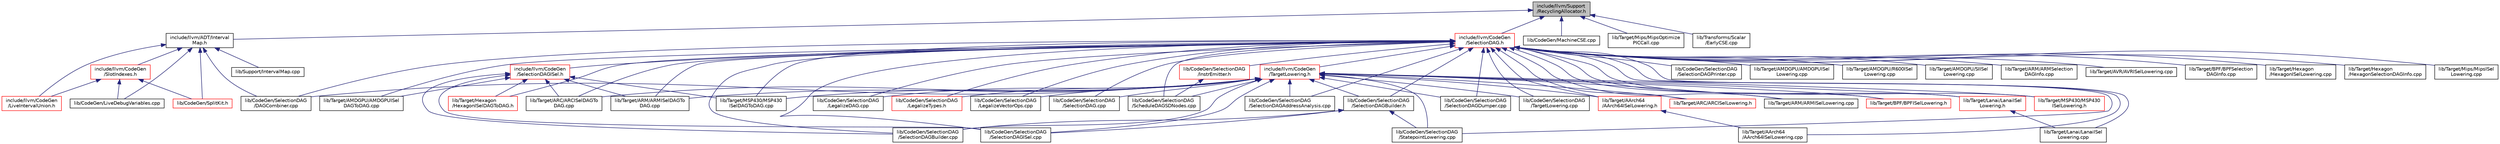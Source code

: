 digraph "include/llvm/Support/RecyclingAllocator.h"
{
 // LATEX_PDF_SIZE
  bgcolor="transparent";
  edge [fontname="Helvetica",fontsize="10",labelfontname="Helvetica",labelfontsize="10"];
  node [fontname="Helvetica",fontsize="10",shape="box"];
  Node1 [label="include/llvm/Support\l/RecyclingAllocator.h",height=0.2,width=0.4,color="black", fillcolor="grey75", style="filled", fontcolor="black",tooltip=" "];
  Node1 -> Node2 [dir="back",color="midnightblue",fontsize="10",style="solid",fontname="Helvetica"];
  Node2 [label="include/llvm/ADT/Interval\lMap.h",height=0.2,width=0.4,color="black",URL="$IntervalMap_8h.html",tooltip=" "];
  Node2 -> Node3 [dir="back",color="midnightblue",fontsize="10",style="solid",fontname="Helvetica"];
  Node3 [label="include/llvm/CodeGen\l/LiveIntervalUnion.h",height=0.2,width=0.4,color="red",URL="$LiveIntervalUnion_8h.html",tooltip=" "];
  Node2 -> Node15 [dir="back",color="midnightblue",fontsize="10",style="solid",fontname="Helvetica"];
  Node15 [label="include/llvm/CodeGen\l/SlotIndexes.h",height=0.2,width=0.4,color="red",URL="$SlotIndexes_8h.html",tooltip=" "];
  Node15 -> Node3 [dir="back",color="midnightblue",fontsize="10",style="solid",fontname="Helvetica"];
  Node15 -> Node23 [dir="back",color="midnightblue",fontsize="10",style="solid",fontname="Helvetica"];
  Node23 [label="lib/CodeGen/LiveDebugVariables.cpp",height=0.2,width=0.4,color="black",URL="$LiveDebugVariables_8cpp.html",tooltip=" "];
  Node15 -> Node37 [dir="back",color="midnightblue",fontsize="10",style="solid",fontname="Helvetica"];
  Node37 [label="lib/CodeGen/SplitKit.h",height=0.2,width=0.4,color="red",URL="$SplitKit_8h.html",tooltip=" "];
  Node2 -> Node23 [dir="back",color="midnightblue",fontsize="10",style="solid",fontname="Helvetica"];
  Node2 -> Node109 [dir="back",color="midnightblue",fontsize="10",style="solid",fontname="Helvetica"];
  Node109 [label="lib/CodeGen/SelectionDAG\l/DAGCombiner.cpp",height=0.2,width=0.4,color="black",URL="$DAGCombiner_8cpp.html",tooltip=" "];
  Node2 -> Node37 [dir="back",color="midnightblue",fontsize="10",style="solid",fontname="Helvetica"];
  Node2 -> Node110 [dir="back",color="midnightblue",fontsize="10",style="solid",fontname="Helvetica"];
  Node110 [label="lib/Support/IntervalMap.cpp",height=0.2,width=0.4,color="black",URL="$IntervalMap_8cpp.html",tooltip=" "];
  Node1 -> Node111 [dir="back",color="midnightblue",fontsize="10",style="solid",fontname="Helvetica"];
  Node111 [label="include/llvm/CodeGen\l/SelectionDAG.h",height=0.2,width=0.4,color="red",URL="$SelectionDAG_8h.html",tooltip=" "];
  Node111 -> Node112 [dir="back",color="midnightblue",fontsize="10",style="solid",fontname="Helvetica"];
  Node112 [label="include/llvm/CodeGen\l/SelectionDAGISel.h",height=0.2,width=0.4,color="red",URL="$SelectionDAGISel_8h.html",tooltip=" "];
  Node112 -> Node118 [dir="back",color="midnightblue",fontsize="10",style="solid",fontname="Helvetica"];
  Node118 [label="lib/CodeGen/SelectionDAG\l/SelectionDAGBuilder.cpp",height=0.2,width=0.4,color="black",URL="$SelectionDAGBuilder_8cpp.html",tooltip=" "];
  Node112 -> Node119 [dir="back",color="midnightblue",fontsize="10",style="solid",fontname="Helvetica"];
  Node119 [label="lib/CodeGen/SelectionDAG\l/SelectionDAGISel.cpp",height=0.2,width=0.4,color="black",URL="$SelectionDAGISel_8cpp.html",tooltip=" "];
  Node112 -> Node121 [dir="back",color="midnightblue",fontsize="10",style="solid",fontname="Helvetica"];
  Node121 [label="lib/Target/AMDGPU/AMDGPUISel\lDAGToDAG.cpp",height=0.2,width=0.4,color="black",URL="$AMDGPUISelDAGToDAG_8cpp.html",tooltip="Defines an instruction selector for the AMDGPU target."];
  Node112 -> Node122 [dir="back",color="midnightblue",fontsize="10",style="solid",fontname="Helvetica"];
  Node122 [label="lib/Target/ARC/ARCISelDAGTo\lDAG.cpp",height=0.2,width=0.4,color="black",URL="$ARCISelDAGToDAG_8cpp.html",tooltip=" "];
  Node112 -> Node124 [dir="back",color="midnightblue",fontsize="10",style="solid",fontname="Helvetica"];
  Node124 [label="lib/Target/ARM/ARMISelDAGTo\lDAG.cpp",height=0.2,width=0.4,color="black",URL="$ARMISelDAGToDAG_8cpp.html",tooltip=" "];
  Node112 -> Node129 [dir="back",color="midnightblue",fontsize="10",style="solid",fontname="Helvetica"];
  Node129 [label="lib/Target/Hexagon\l/HexagonISelDAGToDAG.h",height=0.2,width=0.4,color="red",URL="$HexagonISelDAGToDAG_8h.html",tooltip=" "];
  Node112 -> Node132 [dir="back",color="midnightblue",fontsize="10",style="solid",fontname="Helvetica"];
  Node132 [label="lib/Target/MSP430/MSP430\lISelDAGToDAG.cpp",height=0.2,width=0.4,color="black",URL="$MSP430ISelDAGToDAG_8cpp.html",tooltip=" "];
  Node111 -> Node152 [dir="back",color="midnightblue",fontsize="10",style="solid",fontname="Helvetica"];
  Node152 [label="include/llvm/CodeGen\l/TargetLowering.h",height=0.2,width=0.4,color="red",URL="$TargetLowering_8h.html",tooltip="This file describes how to lower LLVM code to machine code."];
  Node152 -> Node109 [dir="back",color="midnightblue",fontsize="10",style="solid",fontname="Helvetica"];
  Node152 -> Node256 [dir="back",color="midnightblue",fontsize="10",style="solid",fontname="Helvetica"];
  Node256 [label="lib/CodeGen/SelectionDAG\l/LegalizeDAG.cpp",height=0.2,width=0.4,color="black",URL="$LegalizeDAG_8cpp.html",tooltip=" "];
  Node152 -> Node257 [dir="back",color="midnightblue",fontsize="10",style="solid",fontname="Helvetica"];
  Node257 [label="lib/CodeGen/SelectionDAG\l/LegalizeTypes.h",height=0.2,width=0.4,color="red",URL="$LegalizeTypes_8h.html",tooltip=" "];
  Node152 -> Node263 [dir="back",color="midnightblue",fontsize="10",style="solid",fontname="Helvetica"];
  Node263 [label="lib/CodeGen/SelectionDAG\l/LegalizeVectorOps.cpp",height=0.2,width=0.4,color="black",URL="$LegalizeVectorOps_8cpp.html",tooltip=" "];
  Node152 -> Node212 [dir="back",color="midnightblue",fontsize="10",style="solid",fontname="Helvetica"];
  Node212 [label="lib/CodeGen/SelectionDAG\l/ScheduleDAGSDNodes.cpp",height=0.2,width=0.4,color="black",URL="$ScheduleDAGSDNodes_8cpp.html",tooltip=" "];
  Node152 -> Node264 [dir="back",color="midnightblue",fontsize="10",style="solid",fontname="Helvetica"];
  Node264 [label="lib/CodeGen/SelectionDAG\l/SelectionDAG.cpp",height=0.2,width=0.4,color="black",URL="$SelectionDAG_8cpp.html",tooltip=" "];
  Node152 -> Node265 [dir="back",color="midnightblue",fontsize="10",style="solid",fontname="Helvetica"];
  Node265 [label="lib/CodeGen/SelectionDAG\l/SelectionDAGAddressAnalysis.cpp",height=0.2,width=0.4,color="black",URL="$SelectionDAGAddressAnalysis_8cpp.html",tooltip=" "];
  Node152 -> Node118 [dir="back",color="midnightblue",fontsize="10",style="solid",fontname="Helvetica"];
  Node152 -> Node228 [dir="back",color="midnightblue",fontsize="10",style="solid",fontname="Helvetica"];
  Node228 [label="lib/CodeGen/SelectionDAG\l/SelectionDAGBuilder.h",height=0.2,width=0.4,color="black",URL="$SelectionDAGBuilder_8h.html",tooltip=" "];
  Node228 -> Node118 [dir="back",color="midnightblue",fontsize="10",style="solid",fontname="Helvetica"];
  Node228 -> Node119 [dir="back",color="midnightblue",fontsize="10",style="solid",fontname="Helvetica"];
  Node228 -> Node229 [dir="back",color="midnightblue",fontsize="10",style="solid",fontname="Helvetica"];
  Node229 [label="lib/CodeGen/SelectionDAG\l/StatepointLowering.cpp",height=0.2,width=0.4,color="black",URL="$StatepointLowering_8cpp.html",tooltip=" "];
  Node152 -> Node266 [dir="back",color="midnightblue",fontsize="10",style="solid",fontname="Helvetica"];
  Node266 [label="lib/CodeGen/SelectionDAG\l/SelectionDAGDumper.cpp",height=0.2,width=0.4,color="black",URL="$SelectionDAGDumper_8cpp.html",tooltip=" "];
  Node152 -> Node119 [dir="back",color="midnightblue",fontsize="10",style="solid",fontname="Helvetica"];
  Node152 -> Node229 [dir="back",color="midnightblue",fontsize="10",style="solid",fontname="Helvetica"];
  Node152 -> Node267 [dir="back",color="midnightblue",fontsize="10",style="solid",fontname="Helvetica"];
  Node267 [label="lib/CodeGen/SelectionDAG\l/TargetLowering.cpp",height=0.2,width=0.4,color="black",URL="$TargetLowering_8cpp.html",tooltip=" "];
  Node152 -> Node275 [dir="back",color="midnightblue",fontsize="10",style="solid",fontname="Helvetica"];
  Node275 [label="lib/Target/AArch64\l/AArch64ISelLowering.h",height=0.2,width=0.4,color="red",URL="$AArch64ISelLowering_8h.html",tooltip=" "];
  Node275 -> Node277 [dir="back",color="midnightblue",fontsize="10",style="solid",fontname="Helvetica"];
  Node277 [label="lib/Target/AArch64\l/AArch64ISelLowering.cpp",height=0.2,width=0.4,color="black",URL="$AArch64ISelLowering_8cpp.html",tooltip=" "];
  Node152 -> Node122 [dir="back",color="midnightblue",fontsize="10",style="solid",fontname="Helvetica"];
  Node152 -> Node359 [dir="back",color="midnightblue",fontsize="10",style="solid",fontname="Helvetica"];
  Node359 [label="lib/Target/ARC/ARCISelLowering.h",height=0.2,width=0.4,color="red",URL="$ARCISelLowering_8h.html",tooltip=" "];
  Node152 -> Node124 [dir="back",color="midnightblue",fontsize="10",style="solid",fontname="Helvetica"];
  Node152 -> Node370 [dir="back",color="midnightblue",fontsize="10",style="solid",fontname="Helvetica"];
  Node370 [label="lib/Target/ARM/ARMISelLowering.cpp",height=0.2,width=0.4,color="black",URL="$ARMISelLowering_8cpp.html",tooltip=" "];
  Node152 -> Node416 [dir="back",color="midnightblue",fontsize="10",style="solid",fontname="Helvetica"];
  Node416 [label="lib/Target/BPF/BPFISelLowering.h",height=0.2,width=0.4,color="red",URL="$BPFISelLowering_8h.html",tooltip=" "];
  Node152 -> Node467 [dir="back",color="midnightblue",fontsize="10",style="solid",fontname="Helvetica"];
  Node467 [label="lib/Target/Lanai/LanaiISel\lLowering.h",height=0.2,width=0.4,color="red",URL="$LanaiISelLowering_8h.html",tooltip=" "];
  Node467 -> Node468 [dir="back",color="midnightblue",fontsize="10",style="solid",fontname="Helvetica"];
  Node468 [label="lib/Target/Lanai/LanaiISel\lLowering.cpp",height=0.2,width=0.4,color="black",URL="$LanaiISelLowering_8cpp.html",tooltip=" "];
  Node152 -> Node132 [dir="back",color="midnightblue",fontsize="10",style="solid",fontname="Helvetica"];
  Node152 -> Node478 [dir="back",color="midnightblue",fontsize="10",style="solid",fontname="Helvetica"];
  Node478 [label="lib/Target/MSP430/MSP430\lISelLowering.h",height=0.2,width=0.4,color="red",URL="$MSP430ISelLowering_8h.html",tooltip=" "];
  Node111 -> Node109 [dir="back",color="midnightblue",fontsize="10",style="solid",fontname="Helvetica"];
  Node111 -> Node687 [dir="back",color="midnightblue",fontsize="10",style="solid",fontname="Helvetica"];
  Node687 [label="lib/CodeGen/SelectionDAG\l/InstrEmitter.h",height=0.2,width=0.4,color="red",URL="$InstrEmitter_8h.html",tooltip=" "];
  Node687 -> Node212 [dir="back",color="midnightblue",fontsize="10",style="solid",fontname="Helvetica"];
  Node111 -> Node256 [dir="back",color="midnightblue",fontsize="10",style="solid",fontname="Helvetica"];
  Node111 -> Node257 [dir="back",color="midnightblue",fontsize="10",style="solid",fontname="Helvetica"];
  Node111 -> Node263 [dir="back",color="midnightblue",fontsize="10",style="solid",fontname="Helvetica"];
  Node111 -> Node212 [dir="back",color="midnightblue",fontsize="10",style="solid",fontname="Helvetica"];
  Node111 -> Node264 [dir="back",color="midnightblue",fontsize="10",style="solid",fontname="Helvetica"];
  Node111 -> Node265 [dir="back",color="midnightblue",fontsize="10",style="solid",fontname="Helvetica"];
  Node111 -> Node118 [dir="back",color="midnightblue",fontsize="10",style="solid",fontname="Helvetica"];
  Node111 -> Node228 [dir="back",color="midnightblue",fontsize="10",style="solid",fontname="Helvetica"];
  Node111 -> Node266 [dir="back",color="midnightblue",fontsize="10",style="solid",fontname="Helvetica"];
  Node111 -> Node119 [dir="back",color="midnightblue",fontsize="10",style="solid",fontname="Helvetica"];
  Node111 -> Node213 [dir="back",color="midnightblue",fontsize="10",style="solid",fontname="Helvetica"];
  Node213 [label="lib/CodeGen/SelectionDAG\l/SelectionDAGPrinter.cpp",height=0.2,width=0.4,color="black",URL="$SelectionDAGPrinter_8cpp.html",tooltip=" "];
  Node111 -> Node229 [dir="back",color="midnightblue",fontsize="10",style="solid",fontname="Helvetica"];
  Node111 -> Node267 [dir="back",color="midnightblue",fontsize="10",style="solid",fontname="Helvetica"];
  Node111 -> Node277 [dir="back",color="midnightblue",fontsize="10",style="solid",fontname="Helvetica"];
  Node111 -> Node275 [dir="back",color="midnightblue",fontsize="10",style="solid",fontname="Helvetica"];
  Node111 -> Node121 [dir="back",color="midnightblue",fontsize="10",style="solid",fontname="Helvetica"];
  Node111 -> Node303 [dir="back",color="midnightblue",fontsize="10",style="solid",fontname="Helvetica"];
  Node303 [label="lib/Target/AMDGPU/AMDGPUISel\lLowering.cpp",height=0.2,width=0.4,color="black",URL="$AMDGPUISelLowering_8cpp.html",tooltip="This is the parent TargetLowering class for hardware code gen targets."];
  Node111 -> Node338 [dir="back",color="midnightblue",fontsize="10",style="solid",fontname="Helvetica"];
  Node338 [label="lib/Target/AMDGPU/R600ISel\lLowering.cpp",height=0.2,width=0.4,color="black",URL="$R600ISelLowering_8cpp.html",tooltip="Custom DAG lowering for R600."];
  Node111 -> Node329 [dir="back",color="midnightblue",fontsize="10",style="solid",fontname="Helvetica"];
  Node329 [label="lib/Target/AMDGPU/SIISel\lLowering.cpp",height=0.2,width=0.4,color="black",URL="$SIISelLowering_8cpp.html",tooltip="Custom DAG lowering for SI."];
  Node111 -> Node122 [dir="back",color="midnightblue",fontsize="10",style="solid",fontname="Helvetica"];
  Node111 -> Node359 [dir="back",color="midnightblue",fontsize="10",style="solid",fontname="Helvetica"];
  Node111 -> Node124 [dir="back",color="midnightblue",fontsize="10",style="solid",fontname="Helvetica"];
  Node111 -> Node370 [dir="back",color="midnightblue",fontsize="10",style="solid",fontname="Helvetica"];
  Node111 -> Node395 [dir="back",color="midnightblue",fontsize="10",style="solid",fontname="Helvetica"];
  Node395 [label="lib/Target/ARM/ARMSelection\lDAGInfo.cpp",height=0.2,width=0.4,color="black",URL="$ARMSelectionDAGInfo_8cpp.html",tooltip=" "];
  Node111 -> Node404 [dir="back",color="midnightblue",fontsize="10",style="solid",fontname="Helvetica"];
  Node404 [label="lib/Target/AVR/AVRISelLowering.cpp",height=0.2,width=0.4,color="black",URL="$AVRISelLowering_8cpp.html",tooltip=" "];
  Node111 -> Node416 [dir="back",color="midnightblue",fontsize="10",style="solid",fontname="Helvetica"];
  Node111 -> Node427 [dir="back",color="midnightblue",fontsize="10",style="solid",fontname="Helvetica"];
  Node427 [label="lib/Target/BPF/BPFSelection\lDAGInfo.cpp",height=0.2,width=0.4,color="black",URL="$BPFSelectionDAGInfo_8cpp.html",tooltip=" "];
  Node111 -> Node129 [dir="back",color="midnightblue",fontsize="10",style="solid",fontname="Helvetica"];
  Node111 -> Node451 [dir="back",color="midnightblue",fontsize="10",style="solid",fontname="Helvetica"];
  Node451 [label="lib/Target/Hexagon\l/HexagonISelLowering.cpp",height=0.2,width=0.4,color="black",URL="$HexagonISelLowering_8cpp.html",tooltip=" "];
  Node111 -> Node461 [dir="back",color="midnightblue",fontsize="10",style="solid",fontname="Helvetica"];
  Node461 [label="lib/Target/Hexagon\l/HexagonSelectionDAGInfo.cpp",height=0.2,width=0.4,color="black",URL="$HexagonSelectionDAGInfo_8cpp.html",tooltip=" "];
  Node111 -> Node468 [dir="back",color="midnightblue",fontsize="10",style="solid",fontname="Helvetica"];
  Node111 -> Node467 [dir="back",color="midnightblue",fontsize="10",style="solid",fontname="Helvetica"];
  Node111 -> Node132 [dir="back",color="midnightblue",fontsize="10",style="solid",fontname="Helvetica"];
  Node111 -> Node478 [dir="back",color="midnightblue",fontsize="10",style="solid",fontname="Helvetica"];
  Node111 -> Node494 [dir="back",color="midnightblue",fontsize="10",style="solid",fontname="Helvetica"];
  Node494 [label="lib/Target/Mips/MipsISel\lLowering.cpp",height=0.2,width=0.4,color="black",URL="$MipsISelLowering_8cpp.html",tooltip=" "];
  Node1 -> Node688 [dir="back",color="midnightblue",fontsize="10",style="solid",fontname="Helvetica"];
  Node688 [label="lib/CodeGen/MachineCSE.cpp",height=0.2,width=0.4,color="black",URL="$MachineCSE_8cpp.html",tooltip=" "];
  Node1 -> Node510 [dir="back",color="midnightblue",fontsize="10",style="solid",fontname="Helvetica"];
  Node510 [label="lib/Target/Mips/MipsOptimize\lPICCall.cpp",height=0.2,width=0.4,color="black",URL="$MipsOptimizePICCall_8cpp.html",tooltip=" "];
  Node1 -> Node689 [dir="back",color="midnightblue",fontsize="10",style="solid",fontname="Helvetica"];
  Node689 [label="lib/Transforms/Scalar\l/EarlyCSE.cpp",height=0.2,width=0.4,color="black",URL="$EarlyCSE_8cpp.html",tooltip=" "];
}
